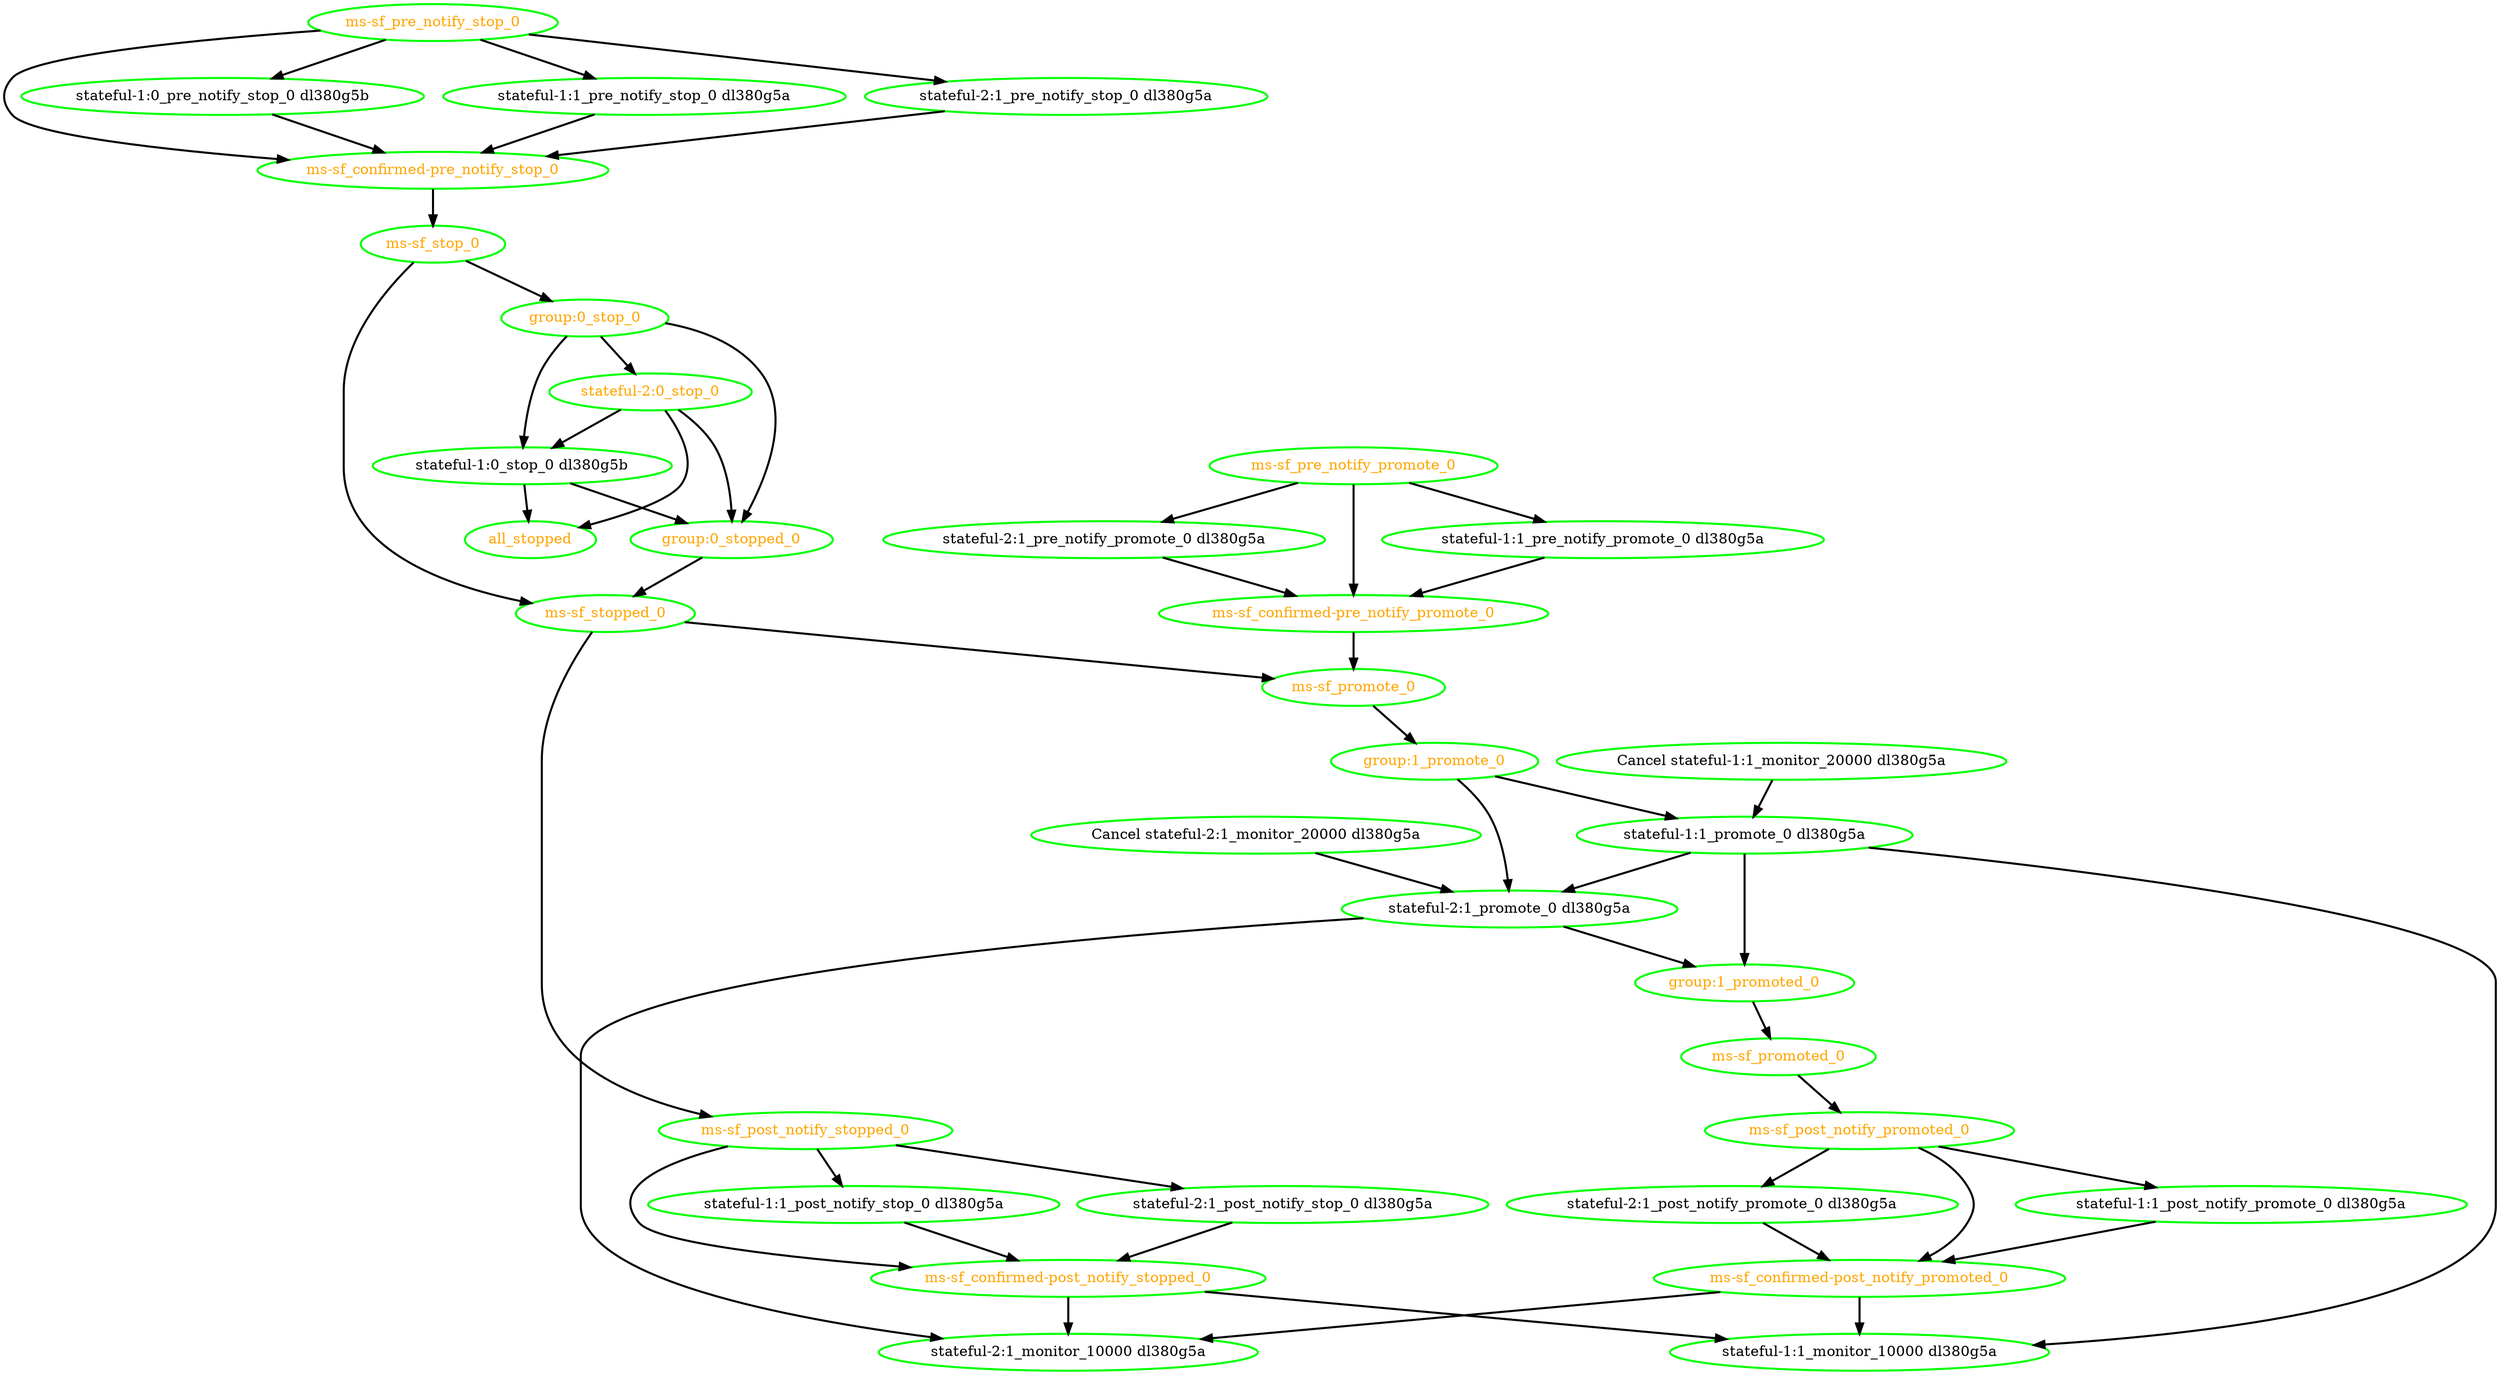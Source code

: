 digraph "g" {
"Cancel stateful-1:1_monitor_20000 dl380g5a" -> "stateful-1:1_promote_0 dl380g5a" [ style = bold]
"Cancel stateful-1:1_monitor_20000 dl380g5a" [ style=bold color="green" fontcolor="black"  ]
"Cancel stateful-2:1_monitor_20000 dl380g5a" -> "stateful-2:1_promote_0 dl380g5a" [ style = bold]
"Cancel stateful-2:1_monitor_20000 dl380g5a" [ style=bold color="green" fontcolor="black"  ]
"all_stopped" [ style=bold color="green" fontcolor="orange"  ]
"group:0_stop_0" -> "group:0_stopped_0" [ style = bold]
"group:0_stop_0" -> "stateful-1:0_stop_0 dl380g5b" [ style = bold]
"group:0_stop_0" -> "stateful-2:0_stop_0" [ style = bold]
"group:0_stop_0" [ style=bold color="green" fontcolor="orange"  ]
"group:0_stopped_0" -> "ms-sf_stopped_0" [ style = bold]
"group:0_stopped_0" [ style=bold color="green" fontcolor="orange"  ]
"group:1_promote_0" -> "stateful-1:1_promote_0 dl380g5a" [ style = bold]
"group:1_promote_0" -> "stateful-2:1_promote_0 dl380g5a" [ style = bold]
"group:1_promote_0" [ style=bold color="green" fontcolor="orange"  ]
"group:1_promoted_0" -> "ms-sf_promoted_0" [ style = bold]
"group:1_promoted_0" [ style=bold color="green" fontcolor="orange"  ]
"ms-sf_confirmed-post_notify_promoted_0" -> "stateful-1:1_monitor_10000 dl380g5a" [ style = bold]
"ms-sf_confirmed-post_notify_promoted_0" -> "stateful-2:1_monitor_10000 dl380g5a" [ style = bold]
"ms-sf_confirmed-post_notify_promoted_0" [ style=bold color="green" fontcolor="orange"  ]
"ms-sf_confirmed-post_notify_stopped_0" -> "stateful-1:1_monitor_10000 dl380g5a" [ style = bold]
"ms-sf_confirmed-post_notify_stopped_0" -> "stateful-2:1_monitor_10000 dl380g5a" [ style = bold]
"ms-sf_confirmed-post_notify_stopped_0" [ style=bold color="green" fontcolor="orange"  ]
"ms-sf_confirmed-pre_notify_promote_0" -> "ms-sf_promote_0" [ style = bold]
"ms-sf_confirmed-pre_notify_promote_0" [ style=bold color="green" fontcolor="orange"  ]
"ms-sf_confirmed-pre_notify_stop_0" -> "ms-sf_stop_0" [ style = bold]
"ms-sf_confirmed-pre_notify_stop_0" [ style=bold color="green" fontcolor="orange"  ]
"ms-sf_post_notify_promoted_0" -> "ms-sf_confirmed-post_notify_promoted_0" [ style = bold]
"ms-sf_post_notify_promoted_0" -> "stateful-1:1_post_notify_promote_0 dl380g5a" [ style = bold]
"ms-sf_post_notify_promoted_0" -> "stateful-2:1_post_notify_promote_0 dl380g5a" [ style = bold]
"ms-sf_post_notify_promoted_0" [ style=bold color="green" fontcolor="orange"  ]
"ms-sf_post_notify_stopped_0" -> "ms-sf_confirmed-post_notify_stopped_0" [ style = bold]
"ms-sf_post_notify_stopped_0" -> "stateful-1:1_post_notify_stop_0 dl380g5a" [ style = bold]
"ms-sf_post_notify_stopped_0" -> "stateful-2:1_post_notify_stop_0 dl380g5a" [ style = bold]
"ms-sf_post_notify_stopped_0" [ style=bold color="green" fontcolor="orange"  ]
"ms-sf_pre_notify_promote_0" -> "ms-sf_confirmed-pre_notify_promote_0" [ style = bold]
"ms-sf_pre_notify_promote_0" -> "stateful-1:1_pre_notify_promote_0 dl380g5a" [ style = bold]
"ms-sf_pre_notify_promote_0" -> "stateful-2:1_pre_notify_promote_0 dl380g5a" [ style = bold]
"ms-sf_pre_notify_promote_0" [ style=bold color="green" fontcolor="orange"  ]
"ms-sf_pre_notify_stop_0" -> "ms-sf_confirmed-pre_notify_stop_0" [ style = bold]
"ms-sf_pre_notify_stop_0" -> "stateful-1:0_pre_notify_stop_0 dl380g5b" [ style = bold]
"ms-sf_pre_notify_stop_0" -> "stateful-1:1_pre_notify_stop_0 dl380g5a" [ style = bold]
"ms-sf_pre_notify_stop_0" -> "stateful-2:1_pre_notify_stop_0 dl380g5a" [ style = bold]
"ms-sf_pre_notify_stop_0" [ style=bold color="green" fontcolor="orange"  ]
"ms-sf_promote_0" -> "group:1_promote_0" [ style = bold]
"ms-sf_promote_0" [ style=bold color="green" fontcolor="orange"  ]
"ms-sf_promoted_0" -> "ms-sf_post_notify_promoted_0" [ style = bold]
"ms-sf_promoted_0" [ style=bold color="green" fontcolor="orange"  ]
"ms-sf_stop_0" -> "group:0_stop_0" [ style = bold]
"ms-sf_stop_0" -> "ms-sf_stopped_0" [ style = bold]
"ms-sf_stop_0" [ style=bold color="green" fontcolor="orange"  ]
"ms-sf_stopped_0" -> "ms-sf_post_notify_stopped_0" [ style = bold]
"ms-sf_stopped_0" -> "ms-sf_promote_0" [ style = bold]
"ms-sf_stopped_0" [ style=bold color="green" fontcolor="orange"  ]
"stateful-1:0_pre_notify_stop_0 dl380g5b" -> "ms-sf_confirmed-pre_notify_stop_0" [ style = bold]
"stateful-1:0_pre_notify_stop_0 dl380g5b" [ style=bold color="green" fontcolor="black"  ]
"stateful-1:0_stop_0 dl380g5b" -> "all_stopped" [ style = bold]
"stateful-1:0_stop_0 dl380g5b" -> "group:0_stopped_0" [ style = bold]
"stateful-1:0_stop_0 dl380g5b" [ style=bold color="green" fontcolor="black"  ]
"stateful-1:1_monitor_10000 dl380g5a" [ style=bold color="green" fontcolor="black"  ]
"stateful-1:1_post_notify_promote_0 dl380g5a" -> "ms-sf_confirmed-post_notify_promoted_0" [ style = bold]
"stateful-1:1_post_notify_promote_0 dl380g5a" [ style=bold color="green" fontcolor="black"  ]
"stateful-1:1_post_notify_stop_0 dl380g5a" -> "ms-sf_confirmed-post_notify_stopped_0" [ style = bold]
"stateful-1:1_post_notify_stop_0 dl380g5a" [ style=bold color="green" fontcolor="black"  ]
"stateful-1:1_pre_notify_promote_0 dl380g5a" -> "ms-sf_confirmed-pre_notify_promote_0" [ style = bold]
"stateful-1:1_pre_notify_promote_0 dl380g5a" [ style=bold color="green" fontcolor="black"  ]
"stateful-1:1_pre_notify_stop_0 dl380g5a" -> "ms-sf_confirmed-pre_notify_stop_0" [ style = bold]
"stateful-1:1_pre_notify_stop_0 dl380g5a" [ style=bold color="green" fontcolor="black"  ]
"stateful-1:1_promote_0 dl380g5a" -> "group:1_promoted_0" [ style = bold]
"stateful-1:1_promote_0 dl380g5a" -> "stateful-1:1_monitor_10000 dl380g5a" [ style = bold]
"stateful-1:1_promote_0 dl380g5a" -> "stateful-2:1_promote_0 dl380g5a" [ style = bold]
"stateful-1:1_promote_0 dl380g5a" [ style=bold color="green" fontcolor="black"  ]
"stateful-2:0_stop_0" -> "all_stopped" [ style = bold]
"stateful-2:0_stop_0" -> "group:0_stopped_0" [ style = bold]
"stateful-2:0_stop_0" -> "stateful-1:0_stop_0 dl380g5b" [ style = bold]
"stateful-2:0_stop_0" [ style=bold color="green" fontcolor="orange"  ]
"stateful-2:1_monitor_10000 dl380g5a" [ style=bold color="green" fontcolor="black"  ]
"stateful-2:1_post_notify_promote_0 dl380g5a" -> "ms-sf_confirmed-post_notify_promoted_0" [ style = bold]
"stateful-2:1_post_notify_promote_0 dl380g5a" [ style=bold color="green" fontcolor="black"  ]
"stateful-2:1_post_notify_stop_0 dl380g5a" -> "ms-sf_confirmed-post_notify_stopped_0" [ style = bold]
"stateful-2:1_post_notify_stop_0 dl380g5a" [ style=bold color="green" fontcolor="black"  ]
"stateful-2:1_pre_notify_promote_0 dl380g5a" -> "ms-sf_confirmed-pre_notify_promote_0" [ style = bold]
"stateful-2:1_pre_notify_promote_0 dl380g5a" [ style=bold color="green" fontcolor="black"  ]
"stateful-2:1_pre_notify_stop_0 dl380g5a" -> "ms-sf_confirmed-pre_notify_stop_0" [ style = bold]
"stateful-2:1_pre_notify_stop_0 dl380g5a" [ style=bold color="green" fontcolor="black"  ]
"stateful-2:1_promote_0 dl380g5a" -> "group:1_promoted_0" [ style = bold]
"stateful-2:1_promote_0 dl380g5a" -> "stateful-2:1_monitor_10000 dl380g5a" [ style = bold]
"stateful-2:1_promote_0 dl380g5a" [ style=bold color="green" fontcolor="black"  ]
}
